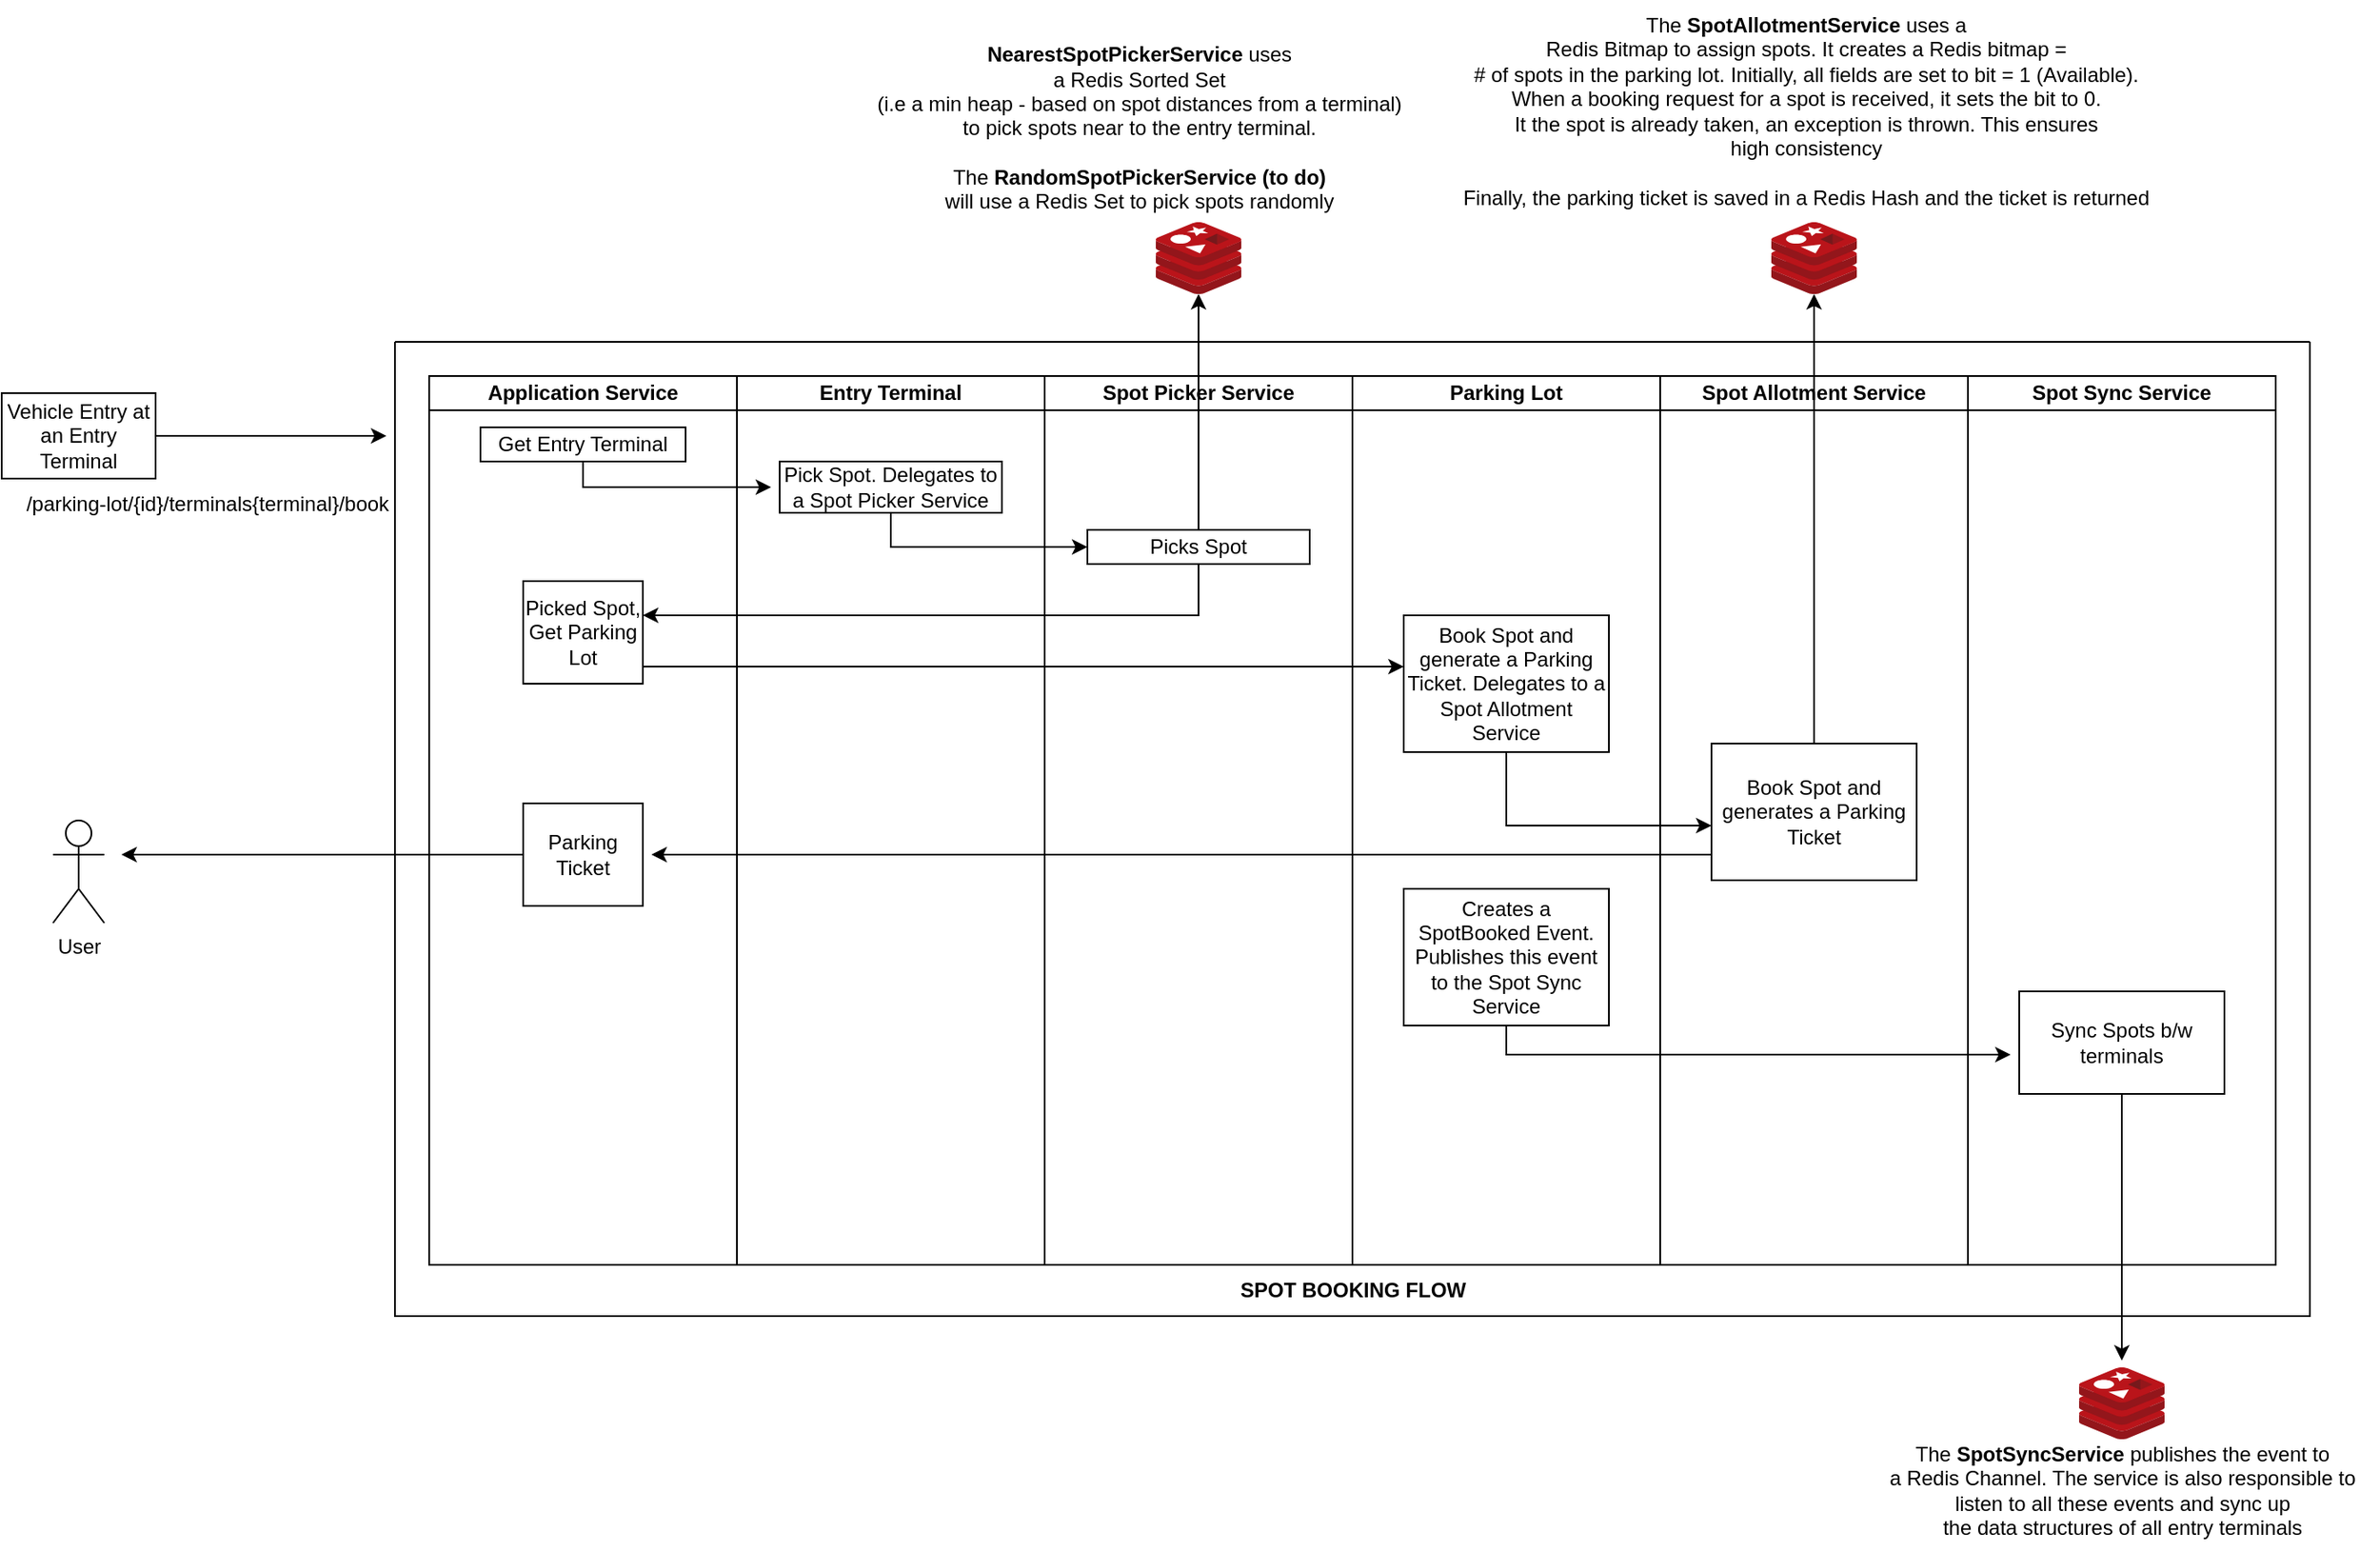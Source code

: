 <mxfile version="20.5.3" type="github">
  <diagram id="HaRpQQlY6Cd8Gc8j11LC" name="Page-1">
    <mxGraphModel dx="3962" dy="806" grid="1" gridSize="10" guides="1" tooltips="1" connect="1" arrows="1" fold="1" page="1" pageScale="1" pageWidth="850" pageHeight="1100" math="0" shadow="0">
      <root>
        <mxCell id="0" />
        <mxCell id="1" parent="0" />
        <mxCell id="1kqIa1lzGPCmdcYq5m8n-52" value="&lt;div&gt;The &lt;b&gt;SpotSyncService&lt;/b&gt; publishes the event to &lt;br&gt;&lt;/div&gt;&lt;div&gt;a Redis Channel. The service is also responsible to &lt;br&gt;&lt;/div&gt;&lt;div&gt;listen to all these events and sync up &lt;br&gt;&lt;/div&gt;&lt;div&gt;the data structures of all entry terminals&lt;br&gt;&lt;/div&gt;" style="text;html=1;align=center;verticalAlign=middle;resizable=0;points=[];autosize=1;strokeColor=none;fillColor=none;" vertex="1" parent="1">
          <mxGeometry x="-1450" y="847" width="300" height="70" as="geometry" />
        </mxCell>
        <mxCell id="1kqIa1lzGPCmdcYq5m8n-35" value="&lt;div&gt;The &lt;b&gt;SpotAllotmentService&lt;/b&gt; uses a &lt;br&gt;&lt;/div&gt;&lt;div&gt;Redis Bitmap to assign spots. It creates a Redis bitmap = &lt;br&gt;&lt;/div&gt;&lt;div&gt;# of spots in the parking lot. Initially, all fields are set to bit = 1 (Available).&lt;/div&gt;&lt;div&gt;When a booking request for a spot is received, it sets the bit to 0. &lt;br&gt;&lt;/div&gt;&lt;div&gt;It the spot is already taken, an exception is thrown. This ensures &lt;br&gt;&lt;/div&gt;&lt;div&gt;high consistency&lt;/div&gt;&lt;div&gt;&lt;br&gt;&lt;/div&gt;&lt;div&gt;Finally, the parking ticket is saved in a Redis Hash and the ticket is returned&lt;br&gt;&lt;/div&gt;" style="text;html=1;align=center;verticalAlign=middle;resizable=0;points=[];autosize=1;strokeColor=none;fillColor=none;" vertex="1" parent="1">
          <mxGeometry x="-1695" y="10" width="420" height="130" as="geometry" />
        </mxCell>
        <mxCell id="1kqIa1lzGPCmdcYq5m8n-4" style="edgeStyle=orthogonalEdgeStyle;rounded=0;orthogonalLoop=1;jettySize=auto;html=1;" edge="1" parent="1" source="1kqIa1lzGPCmdcYq5m8n-2">
          <mxGeometry relative="1" as="geometry">
            <mxPoint x="-2315" y="265" as="targetPoint" />
            <Array as="points">
              <mxPoint x="-2315" y="265" />
            </Array>
          </mxGeometry>
        </mxCell>
        <mxCell id="1kqIa1lzGPCmdcYq5m8n-2" value="Vehicle Entry at an Entry Terminal" style="rounded=0;whiteSpace=wrap;html=1;" vertex="1" parent="1">
          <mxGeometry x="-2540" y="240" width="90" height="50" as="geometry" />
        </mxCell>
        <mxCell id="1kqIa1lzGPCmdcYq5m8n-3" value="" style="swimlane;startSize=0;" vertex="1" parent="1">
          <mxGeometry x="-2310" y="210" width="1120" height="570" as="geometry" />
        </mxCell>
        <mxCell id="1kqIa1lzGPCmdcYq5m8n-8" value="Application Service" style="swimlane;startSize=20;whiteSpace=wrap;html=1;" vertex="1" parent="1kqIa1lzGPCmdcYq5m8n-3">
          <mxGeometry x="20" y="20" width="180" height="520" as="geometry" />
        </mxCell>
        <mxCell id="1kqIa1lzGPCmdcYq5m8n-12" value="Get Entry Terminal" style="whiteSpace=wrap;html=1;" vertex="1" parent="1kqIa1lzGPCmdcYq5m8n-8">
          <mxGeometry x="30" y="30" width="120" height="20" as="geometry" />
        </mxCell>
        <mxCell id="1kqIa1lzGPCmdcYq5m8n-21" value="&lt;div&gt;Picked Spot, &lt;br&gt;&lt;/div&gt;&lt;div&gt;Get Parking Lot&lt;br&gt;&lt;/div&gt;" style="rounded=0;whiteSpace=wrap;html=1;" vertex="1" parent="1kqIa1lzGPCmdcYq5m8n-8">
          <mxGeometry x="55" y="120" width="70" height="60" as="geometry" />
        </mxCell>
        <mxCell id="1kqIa1lzGPCmdcYq5m8n-38" value="Parking Ticket" style="rounded=0;whiteSpace=wrap;html=1;" vertex="1" parent="1kqIa1lzGPCmdcYq5m8n-8">
          <mxGeometry x="55" y="250" width="70" height="60" as="geometry" />
        </mxCell>
        <mxCell id="1kqIa1lzGPCmdcYq5m8n-10" value="Entry Terminal" style="swimlane;startSize=20;whiteSpace=wrap;html=1;" vertex="1" parent="1kqIa1lzGPCmdcYq5m8n-3">
          <mxGeometry x="200" y="20" width="180" height="520" as="geometry" />
        </mxCell>
        <mxCell id="1kqIa1lzGPCmdcYq5m8n-16" value="Pick Spot. Delegates to a Spot Picker Service" style="rounded=0;whiteSpace=wrap;html=1;" vertex="1" parent="1kqIa1lzGPCmdcYq5m8n-10">
          <mxGeometry x="25" y="50" width="130" height="30" as="geometry" />
        </mxCell>
        <mxCell id="1kqIa1lzGPCmdcYq5m8n-11" value="Spot Picker Service" style="swimlane;startSize=20;whiteSpace=wrap;html=1;" vertex="1" parent="1kqIa1lzGPCmdcYq5m8n-3">
          <mxGeometry x="380" y="20" width="180" height="520" as="geometry" />
        </mxCell>
        <mxCell id="1kqIa1lzGPCmdcYq5m8n-17" value="Picks Spot" style="rounded=0;whiteSpace=wrap;html=1;" vertex="1" parent="1kqIa1lzGPCmdcYq5m8n-11">
          <mxGeometry x="25" y="90" width="130" height="20" as="geometry" />
        </mxCell>
        <mxCell id="1kqIa1lzGPCmdcYq5m8n-13" value="Parking Lot" style="swimlane;startSize=20;whiteSpace=wrap;html=1;" vertex="1" parent="1kqIa1lzGPCmdcYq5m8n-3">
          <mxGeometry x="560" y="20" width="180" height="520" as="geometry" />
        </mxCell>
        <mxCell id="1kqIa1lzGPCmdcYq5m8n-24" value="Book Spot and generate a Parking Ticket. Delegates to a Spot Allotment Service" style="whiteSpace=wrap;html=1;" vertex="1" parent="1kqIa1lzGPCmdcYq5m8n-13">
          <mxGeometry x="30" y="140" width="120" height="80" as="geometry" />
        </mxCell>
        <mxCell id="1kqIa1lzGPCmdcYq5m8n-40" value="Creates a SpotBooked Event. Publishes this event to the Spot Sync Service" style="whiteSpace=wrap;html=1;" vertex="1" parent="1kqIa1lzGPCmdcYq5m8n-13">
          <mxGeometry x="30" y="300" width="120" height="80" as="geometry" />
        </mxCell>
        <mxCell id="1kqIa1lzGPCmdcYq5m8n-14" value="Spot Allotment Service" style="swimlane;startSize=20;whiteSpace=wrap;html=1;" vertex="1" parent="1kqIa1lzGPCmdcYq5m8n-3">
          <mxGeometry x="740" y="20" width="180" height="520" as="geometry" />
        </mxCell>
        <mxCell id="1kqIa1lzGPCmdcYq5m8n-31" value="Book Spot and generates a Parking Ticket" style="whiteSpace=wrap;html=1;" vertex="1" parent="1kqIa1lzGPCmdcYq5m8n-14">
          <mxGeometry x="30" y="215" width="120" height="80" as="geometry" />
        </mxCell>
        <mxCell id="1kqIa1lzGPCmdcYq5m8n-18" style="edgeStyle=orthogonalEdgeStyle;rounded=0;orthogonalLoop=1;jettySize=auto;html=1;" edge="1" parent="1kqIa1lzGPCmdcYq5m8n-3" source="1kqIa1lzGPCmdcYq5m8n-12">
          <mxGeometry relative="1" as="geometry">
            <mxPoint x="220" y="85" as="targetPoint" />
            <Array as="points">
              <mxPoint x="110" y="85" />
            </Array>
          </mxGeometry>
        </mxCell>
        <mxCell id="1kqIa1lzGPCmdcYq5m8n-19" style="edgeStyle=orthogonalEdgeStyle;rounded=0;orthogonalLoop=1;jettySize=auto;html=1;entryX=0;entryY=0.5;entryDx=0;entryDy=0;" edge="1" parent="1kqIa1lzGPCmdcYq5m8n-3" source="1kqIa1lzGPCmdcYq5m8n-16" target="1kqIa1lzGPCmdcYq5m8n-17">
          <mxGeometry relative="1" as="geometry">
            <Array as="points">
              <mxPoint x="290" y="120" />
            </Array>
          </mxGeometry>
        </mxCell>
        <mxCell id="1kqIa1lzGPCmdcYq5m8n-20" style="edgeStyle=orthogonalEdgeStyle;rounded=0;orthogonalLoop=1;jettySize=auto;html=1;" edge="1" parent="1kqIa1lzGPCmdcYq5m8n-3" source="1kqIa1lzGPCmdcYq5m8n-17" target="1kqIa1lzGPCmdcYq5m8n-21">
          <mxGeometry relative="1" as="geometry">
            <mxPoint x="150" y="160" as="targetPoint" />
            <Array as="points">
              <mxPoint x="470" y="160" />
            </Array>
          </mxGeometry>
        </mxCell>
        <mxCell id="1kqIa1lzGPCmdcYq5m8n-32" style="edgeStyle=orthogonalEdgeStyle;rounded=0;orthogonalLoop=1;jettySize=auto;html=1;entryX=0;entryY=0.6;entryDx=0;entryDy=0;entryPerimeter=0;" edge="1" parent="1kqIa1lzGPCmdcYq5m8n-3" source="1kqIa1lzGPCmdcYq5m8n-24" target="1kqIa1lzGPCmdcYq5m8n-31">
          <mxGeometry relative="1" as="geometry">
            <Array as="points">
              <mxPoint x="650" y="283" />
            </Array>
          </mxGeometry>
        </mxCell>
        <mxCell id="1kqIa1lzGPCmdcYq5m8n-41" value="Spot Sync Service" style="swimlane;startSize=20;whiteSpace=wrap;html=1;" vertex="1" parent="1kqIa1lzGPCmdcYq5m8n-3">
          <mxGeometry x="920" y="20" width="180" height="520" as="geometry" />
        </mxCell>
        <mxCell id="1kqIa1lzGPCmdcYq5m8n-47" value="Sync Spots b/w terminals" style="whiteSpace=wrap;html=1;" vertex="1" parent="1kqIa1lzGPCmdcYq5m8n-41">
          <mxGeometry x="30" y="360" width="120" height="60" as="geometry" />
        </mxCell>
        <mxCell id="1kqIa1lzGPCmdcYq5m8n-43" value="&lt;b&gt;SPOT BOOKING FLOW&lt;/b&gt;" style="text;html=1;align=center;verticalAlign=middle;resizable=0;points=[];autosize=1;strokeColor=none;fillColor=none;" vertex="1" parent="1kqIa1lzGPCmdcYq5m8n-3">
          <mxGeometry x="480" y="540" width="160" height="30" as="geometry" />
        </mxCell>
        <mxCell id="1kqIa1lzGPCmdcYq5m8n-48" style="edgeStyle=orthogonalEdgeStyle;rounded=0;orthogonalLoop=1;jettySize=auto;html=1;entryX=-0.042;entryY=0.617;entryDx=0;entryDy=0;entryPerimeter=0;" edge="1" parent="1kqIa1lzGPCmdcYq5m8n-3" source="1kqIa1lzGPCmdcYq5m8n-40" target="1kqIa1lzGPCmdcYq5m8n-47">
          <mxGeometry relative="1" as="geometry">
            <Array as="points">
              <mxPoint x="650" y="417" />
            </Array>
          </mxGeometry>
        </mxCell>
        <mxCell id="1kqIa1lzGPCmdcYq5m8n-5" value="/parking-lot/{id}/terminals{terminal}/book" style="text;html=1;align=center;verticalAlign=middle;resizable=0;points=[];autosize=1;strokeColor=none;fillColor=none;" vertex="1" parent="1">
          <mxGeometry x="-2540" y="290" width="240" height="30" as="geometry" />
        </mxCell>
        <mxCell id="1kqIa1lzGPCmdcYq5m8n-23" style="edgeStyle=orthogonalEdgeStyle;rounded=0;orthogonalLoop=1;jettySize=auto;html=1;" edge="1" parent="1" source="1kqIa1lzGPCmdcYq5m8n-21">
          <mxGeometry relative="1" as="geometry">
            <mxPoint x="-1720" y="400" as="targetPoint" />
            <Array as="points">
              <mxPoint x="-2040" y="400" />
              <mxPoint x="-2040" y="400" />
            </Array>
          </mxGeometry>
        </mxCell>
        <mxCell id="1kqIa1lzGPCmdcYq5m8n-25" value="" style="sketch=0;aspect=fixed;html=1;points=[];align=center;image;fontSize=12;image=img/lib/mscae/Cache_Redis_Product.svg;" vertex="1" parent="1">
          <mxGeometry x="-1865" y="140" width="50" height="42" as="geometry" />
        </mxCell>
        <mxCell id="1kqIa1lzGPCmdcYq5m8n-26" style="edgeStyle=orthogonalEdgeStyle;rounded=0;orthogonalLoop=1;jettySize=auto;html=1;" edge="1" parent="1" source="1kqIa1lzGPCmdcYq5m8n-17" target="1kqIa1lzGPCmdcYq5m8n-25">
          <mxGeometry relative="1" as="geometry">
            <mxPoint x="-1840" y="210" as="targetPoint" />
          </mxGeometry>
        </mxCell>
        <mxCell id="1kqIa1lzGPCmdcYq5m8n-29" value="&lt;div&gt;&lt;b&gt;NearestSpotPickerService&lt;/b&gt; uses &lt;br&gt;&lt;/div&gt;&lt;div&gt;a Redis Sorted Set &lt;br&gt;&lt;/div&gt;&lt;div&gt;(i.e a min heap - based on spot distances from a terminal) &lt;/div&gt;&lt;div&gt;to pick spots near to the entry terminal.&lt;/div&gt;&lt;div&gt;&amp;nbsp;&lt;br&gt;&lt;/div&gt;&lt;div&gt;The &lt;b&gt;RandomSpotPickerService (to do)&lt;br&gt;&lt;/b&gt;&lt;/div&gt;&lt;div&gt;will use a Redis Set to pick spots randomly&lt;br&gt; &lt;/div&gt;" style="text;html=1;align=center;verticalAlign=middle;resizable=0;points=[];autosize=1;strokeColor=none;fillColor=none;" vertex="1" parent="1">
          <mxGeometry x="-2040" y="30" width="330" height="110" as="geometry" />
        </mxCell>
        <mxCell id="1kqIa1lzGPCmdcYq5m8n-30" value="" style="sketch=0;aspect=fixed;html=1;points=[];align=center;image;fontSize=12;image=img/lib/mscae/Cache_Redis_Product.svg;" vertex="1" parent="1">
          <mxGeometry x="-1505" y="140" width="50" height="42" as="geometry" />
        </mxCell>
        <mxCell id="1kqIa1lzGPCmdcYq5m8n-34" style="edgeStyle=orthogonalEdgeStyle;rounded=0;orthogonalLoop=1;jettySize=auto;html=1;" edge="1" parent="1" source="1kqIa1lzGPCmdcYq5m8n-31" target="1kqIa1lzGPCmdcYq5m8n-30">
          <mxGeometry relative="1" as="geometry">
            <mxPoint x="-1480" y="190" as="targetPoint" />
          </mxGeometry>
        </mxCell>
        <mxCell id="1kqIa1lzGPCmdcYq5m8n-36" style="edgeStyle=orthogonalEdgeStyle;rounded=0;orthogonalLoop=1;jettySize=auto;html=1;" edge="1" parent="1" source="1kqIa1lzGPCmdcYq5m8n-31">
          <mxGeometry relative="1" as="geometry">
            <mxPoint x="-2160" y="510" as="targetPoint" />
            <Array as="points">
              <mxPoint x="-2150" y="510" />
            </Array>
          </mxGeometry>
        </mxCell>
        <mxCell id="1kqIa1lzGPCmdcYq5m8n-39" style="edgeStyle=orthogonalEdgeStyle;rounded=0;orthogonalLoop=1;jettySize=auto;html=1;" edge="1" parent="1" source="1kqIa1lzGPCmdcYq5m8n-38">
          <mxGeometry relative="1" as="geometry">
            <mxPoint x="-2470" y="510" as="targetPoint" />
          </mxGeometry>
        </mxCell>
        <mxCell id="1kqIa1lzGPCmdcYq5m8n-45" value="User" style="shape=umlActor;verticalLabelPosition=bottom;verticalAlign=top;html=1;outlineConnect=0;" vertex="1" parent="1">
          <mxGeometry x="-2510" y="490" width="30" height="60" as="geometry" />
        </mxCell>
        <mxCell id="1kqIa1lzGPCmdcYq5m8n-49" value="" style="sketch=0;aspect=fixed;html=1;points=[];align=center;image;fontSize=12;image=img/lib/mscae/Cache_Redis_Product.svg;" vertex="1" parent="1">
          <mxGeometry x="-1325" y="810" width="50" height="42" as="geometry" />
        </mxCell>
        <mxCell id="1kqIa1lzGPCmdcYq5m8n-51" style="edgeStyle=orthogonalEdgeStyle;rounded=0;orthogonalLoop=1;jettySize=auto;html=1;entryX=0.5;entryY=-0.095;entryDx=0;entryDy=0;entryPerimeter=0;" edge="1" parent="1" source="1kqIa1lzGPCmdcYq5m8n-47" target="1kqIa1lzGPCmdcYq5m8n-49">
          <mxGeometry relative="1" as="geometry" />
        </mxCell>
      </root>
    </mxGraphModel>
  </diagram>
</mxfile>
